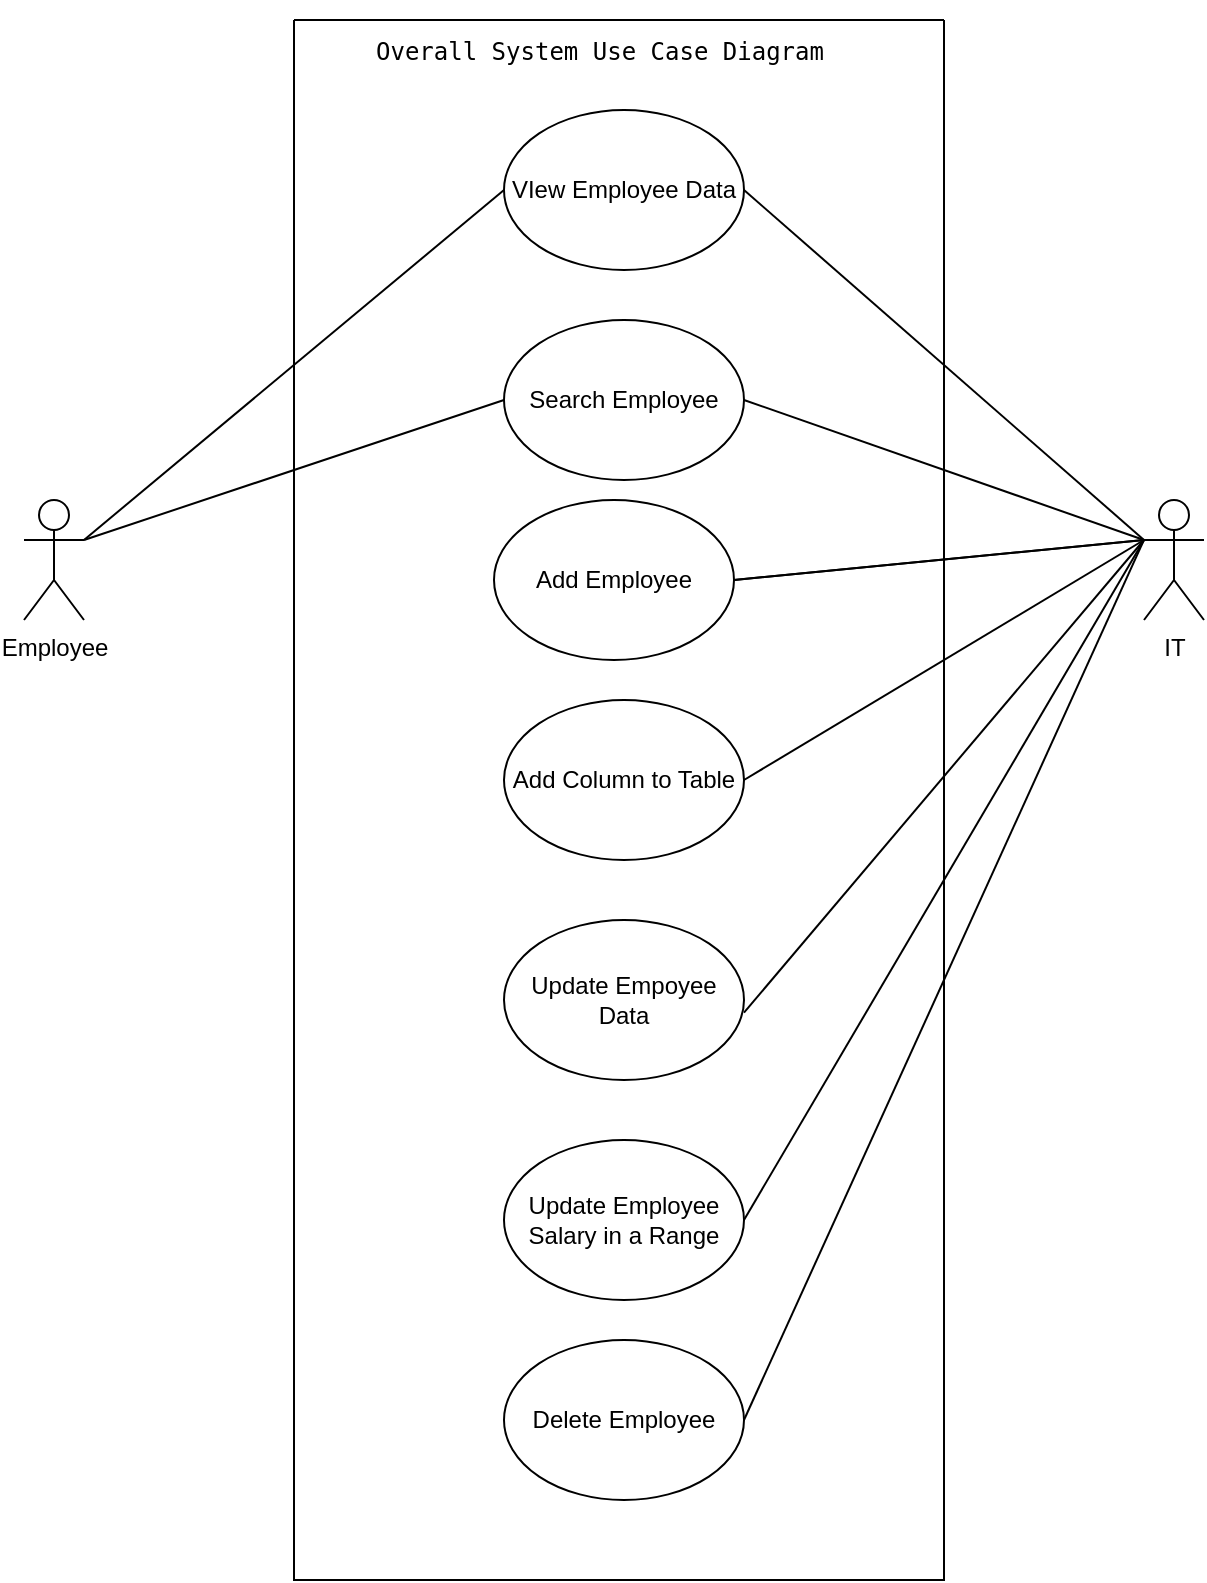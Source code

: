 <mxfile version="24.6.5" type="github">
  <diagram name="Page-1" id="N6Xf3aNSx_Kv6TMhR8r-">
    <mxGraphModel dx="952" dy="971" grid="1" gridSize="10" guides="1" tooltips="1" connect="1" arrows="1" fold="1" page="1" pageScale="1" pageWidth="850" pageHeight="1100" math="0" shadow="0">
      <root>
        <mxCell id="0" />
        <mxCell id="1" parent="0" />
        <mxCell id="H_PQNdI-adibayKPYteU-1" value="Employee" style="shape=umlActor;verticalLabelPosition=bottom;verticalAlign=top;html=1;outlineConnect=0;" parent="1" vertex="1">
          <mxGeometry x="160" y="270" width="30" height="60" as="geometry" />
        </mxCell>
        <mxCell id="H_PQNdI-adibayKPYteU-2" value="" style="swimlane;startSize=0;" parent="1" vertex="1">
          <mxGeometry x="295" y="30" width="325" height="780" as="geometry" />
        </mxCell>
        <mxCell id="H_PQNdI-adibayKPYteU-3" value="&lt;pre class=&quot;notranslate&quot;&gt;&lt;code&gt;Overall System Use Case Diagram&lt;/code&gt;&lt;/pre&gt;" style="text;strokeColor=none;fillColor=none;align=left;verticalAlign=top;spacingLeft=4;spacingRight=4;overflow=hidden;rotatable=0;points=[[0,0.5],[1,0.5]];portConstraint=eastwest;whiteSpace=wrap;html=1;" parent="H_PQNdI-adibayKPYteU-2" vertex="1">
          <mxGeometry x="35" y="-10" width="260" height="40" as="geometry" />
        </mxCell>
        <mxCell id="H_PQNdI-adibayKPYteU-4" value="VIew Employee Data" style="ellipse;whiteSpace=wrap;html=1;" parent="H_PQNdI-adibayKPYteU-2" vertex="1">
          <mxGeometry x="105" y="45" width="120" height="80" as="geometry" />
        </mxCell>
        <mxCell id="H_PQNdI-adibayKPYteU-5" value="Search Employee" style="ellipse;whiteSpace=wrap;html=1;" parent="H_PQNdI-adibayKPYteU-2" vertex="1">
          <mxGeometry x="105" y="150" width="120" height="80" as="geometry" />
        </mxCell>
        <mxCell id="H_PQNdI-adibayKPYteU-6" value="Add Employee" style="ellipse;whiteSpace=wrap;html=1;" parent="H_PQNdI-adibayKPYteU-2" vertex="1">
          <mxGeometry x="100" y="240" width="120" height="80" as="geometry" />
        </mxCell>
        <mxCell id="H_PQNdI-adibayKPYteU-7" value="Add Column to Table" style="ellipse;whiteSpace=wrap;html=1;" parent="H_PQNdI-adibayKPYteU-2" vertex="1">
          <mxGeometry x="105" y="340" width="120" height="80" as="geometry" />
        </mxCell>
        <mxCell id="SPbPWe5hKHwfve0Wy9uy-5" value="" style="endArrow=none;html=1;rounded=0;entryX=1;entryY=0.5;entryDx=0;entryDy=0;endFill=0;" parent="H_PQNdI-adibayKPYteU-2" target="H_PQNdI-adibayKPYteU-7" edge="1">
          <mxGeometry width="50" height="50" relative="1" as="geometry">
            <mxPoint x="425" y="260" as="sourcePoint" />
            <mxPoint x="200" y="340" as="targetPoint" />
          </mxGeometry>
        </mxCell>
        <mxCell id="Sg7VVHkv524kO6aiyewT-9" value="Update Empoyee Data" style="ellipse;whiteSpace=wrap;html=1;" parent="H_PQNdI-adibayKPYteU-2" vertex="1">
          <mxGeometry x="105" y="450" width="120" height="80" as="geometry" />
        </mxCell>
        <mxCell id="Sg7VVHkv524kO6aiyewT-7" value="Update Employee Salary in a Range" style="ellipse;whiteSpace=wrap;html=1;" parent="H_PQNdI-adibayKPYteU-2" vertex="1">
          <mxGeometry x="105" y="560" width="120" height="80" as="geometry" />
        </mxCell>
        <mxCell id="05NDWI3WdxfiruJlpwwG-10" value="Delete Employee" style="ellipse;whiteSpace=wrap;html=1;" vertex="1" parent="H_PQNdI-adibayKPYteU-2">
          <mxGeometry x="105" y="660" width="120" height="80" as="geometry" />
        </mxCell>
        <mxCell id="H_PQNdI-adibayKPYteU-8" value="" style="endArrow=none;html=1;rounded=0;exitX=1;exitY=0.333;exitDx=0;exitDy=0;exitPerimeter=0;entryX=0;entryY=0.5;entryDx=0;entryDy=0;endFill=0;" parent="1" source="H_PQNdI-adibayKPYteU-1" target="H_PQNdI-adibayKPYteU-4" edge="1">
          <mxGeometry width="50" height="50" relative="1" as="geometry">
            <mxPoint x="400" y="440" as="sourcePoint" />
            <mxPoint x="450" y="390" as="targetPoint" />
          </mxGeometry>
        </mxCell>
        <mxCell id="H_PQNdI-adibayKPYteU-9" value="" style="endArrow=none;html=1;rounded=0;entryX=0;entryY=0.5;entryDx=0;entryDy=0;endFill=0;" parent="1" target="H_PQNdI-adibayKPYteU-5" edge="1">
          <mxGeometry width="50" height="50" relative="1" as="geometry">
            <mxPoint x="190" y="290" as="sourcePoint" />
            <mxPoint x="375" y="130" as="targetPoint" />
          </mxGeometry>
        </mxCell>
        <mxCell id="SPbPWe5hKHwfve0Wy9uy-1" value="IT" style="shape=umlActor;verticalLabelPosition=bottom;verticalAlign=top;html=1;outlineConnect=0;" parent="1" vertex="1">
          <mxGeometry x="720" y="270" width="30" height="60" as="geometry" />
        </mxCell>
        <mxCell id="SPbPWe5hKHwfve0Wy9uy-2" value="" style="endArrow=none;html=1;rounded=0;exitX=0;exitY=0.333;exitDx=0;exitDy=0;exitPerimeter=0;entryX=1;entryY=0.5;entryDx=0;entryDy=0;endFill=0;" parent="1" source="SPbPWe5hKHwfve0Wy9uy-1" target="H_PQNdI-adibayKPYteU-4" edge="1">
          <mxGeometry width="50" height="50" relative="1" as="geometry">
            <mxPoint x="200" y="300" as="sourcePoint" />
            <mxPoint x="375" y="130" as="targetPoint" />
          </mxGeometry>
        </mxCell>
        <mxCell id="SPbPWe5hKHwfve0Wy9uy-3" value="" style="endArrow=none;html=1;rounded=0;exitX=0;exitY=0.333;exitDx=0;exitDy=0;exitPerimeter=0;entryX=1;entryY=0.5;entryDx=0;entryDy=0;endFill=0;" parent="1" source="SPbPWe5hKHwfve0Wy9uy-1" target="H_PQNdI-adibayKPYteU-5" edge="1">
          <mxGeometry width="50" height="50" relative="1" as="geometry">
            <mxPoint x="730" y="300" as="sourcePoint" />
            <mxPoint x="495" y="130" as="targetPoint" />
          </mxGeometry>
        </mxCell>
        <mxCell id="SPbPWe5hKHwfve0Wy9uy-4" value="" style="endArrow=none;html=1;rounded=0;entryX=1;entryY=0.5;entryDx=0;entryDy=0;endFill=0;" parent="1" target="H_PQNdI-adibayKPYteU-6" edge="1">
          <mxGeometry width="50" height="50" relative="1" as="geometry">
            <mxPoint x="720" y="290" as="sourcePoint" />
            <mxPoint x="495" y="250" as="targetPoint" />
          </mxGeometry>
        </mxCell>
        <mxCell id="Sg7VVHkv524kO6aiyewT-8" value="" style="endArrow=none;html=1;rounded=0;endFill=0;exitX=0;exitY=0.333;exitDx=0;exitDy=0;exitPerimeter=0;entryX=1;entryY=0.5;entryDx=0;entryDy=0;" parent="1" source="SPbPWe5hKHwfve0Wy9uy-1" target="Sg7VVHkv524kO6aiyewT-7" edge="1">
          <mxGeometry width="50" height="50" relative="1" as="geometry">
            <mxPoint x="730" y="300" as="sourcePoint" />
            <mxPoint x="690" y="610" as="targetPoint" />
          </mxGeometry>
        </mxCell>
        <mxCell id="Sg7VVHkv524kO6aiyewT-10" value="" style="endArrow=none;html=1;rounded=0;endFill=0;entryX=1;entryY=0.579;entryDx=0;entryDy=0;entryPerimeter=0;" parent="1" target="Sg7VVHkv524kO6aiyewT-9" edge="1">
          <mxGeometry width="50" height="50" relative="1" as="geometry">
            <mxPoint x="720" y="290" as="sourcePoint" />
            <mxPoint x="490" y="670" as="targetPoint" />
          </mxGeometry>
        </mxCell>
        <mxCell id="05NDWI3WdxfiruJlpwwG-9" value="" style="endArrow=none;html=1;rounded=0;entryX=1;entryY=0.5;entryDx=0;entryDy=0;endFill=0;" edge="1" parent="1" target="H_PQNdI-adibayKPYteU-6">
          <mxGeometry width="50" height="50" relative="1" as="geometry">
            <mxPoint x="720" y="290" as="sourcePoint" />
            <mxPoint x="690" y="700" as="targetPoint" />
          </mxGeometry>
        </mxCell>
        <mxCell id="05NDWI3WdxfiruJlpwwG-11" value="" style="endArrow=none;html=1;rounded=0;endFill=0;exitX=0;exitY=0.333;exitDx=0;exitDy=0;exitPerimeter=0;entryX=1;entryY=0.5;entryDx=0;entryDy=0;" edge="1" parent="1" target="05NDWI3WdxfiruJlpwwG-10" source="SPbPWe5hKHwfve0Wy9uy-1">
          <mxGeometry width="50" height="50" relative="1" as="geometry">
            <mxPoint x="720" y="380" as="sourcePoint" />
            <mxPoint x="690" y="700" as="targetPoint" />
          </mxGeometry>
        </mxCell>
      </root>
    </mxGraphModel>
  </diagram>
</mxfile>
